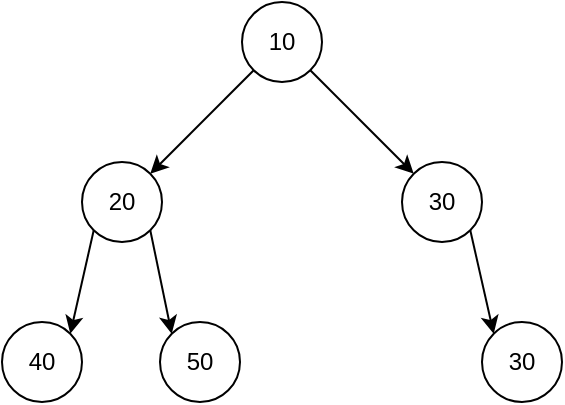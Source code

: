 <mxfile>
    <diagram id="2MpPOul-Uwpdom80StmX" name="Page-1">
        <mxGraphModel dx="373" dy="345" grid="1" gridSize="10" guides="1" tooltips="1" connect="1" arrows="1" fold="1" page="1" pageScale="1" pageWidth="850" pageHeight="1100" math="0" shadow="0">
            <root>
                <mxCell id="0"/>
                <mxCell id="1" parent="0"/>
                <mxCell id="6" style="edgeStyle=none;html=1;exitX=0;exitY=1;exitDx=0;exitDy=0;" edge="1" parent="1" source="2" target="3">
                    <mxGeometry relative="1" as="geometry"/>
                </mxCell>
                <mxCell id="7" style="edgeStyle=none;html=1;exitX=1;exitY=1;exitDx=0;exitDy=0;entryX=0;entryY=0;entryDx=0;entryDy=0;" edge="1" parent="1" source="2" target="5">
                    <mxGeometry relative="1" as="geometry"/>
                </mxCell>
                <mxCell id="2" value="10" style="ellipse;whiteSpace=wrap;html=1;aspect=fixed;" vertex="1" parent="1">
                    <mxGeometry x="361" y="40" width="40" height="40" as="geometry"/>
                </mxCell>
                <mxCell id="3" value="20" style="ellipse;whiteSpace=wrap;html=1;aspect=fixed;" vertex="1" parent="1">
                    <mxGeometry x="281" y="120" width="40" height="40" as="geometry"/>
                </mxCell>
                <mxCell id="14" style="edgeStyle=none;html=1;exitX=1;exitY=1;exitDx=0;exitDy=0;entryX=0;entryY=0;entryDx=0;entryDy=0;" edge="1" parent="1" source="5" target="13">
                    <mxGeometry relative="1" as="geometry"/>
                </mxCell>
                <mxCell id="5" value="30" style="ellipse;whiteSpace=wrap;html=1;aspect=fixed;" vertex="1" parent="1">
                    <mxGeometry x="441" y="120" width="40" height="40" as="geometry"/>
                </mxCell>
                <mxCell id="11" style="edgeStyle=none;html=1;exitX=0;exitY=1;exitDx=0;exitDy=0;entryX=1;entryY=0;entryDx=0;entryDy=0;" edge="1" parent="1" source="3" target="9">
                    <mxGeometry relative="1" as="geometry"/>
                </mxCell>
                <mxCell id="9" value="40" style="ellipse;whiteSpace=wrap;html=1;aspect=fixed;" vertex="1" parent="1">
                    <mxGeometry x="241" y="200" width="40" height="40" as="geometry"/>
                </mxCell>
                <mxCell id="12" style="edgeStyle=none;html=1;exitX=1;exitY=1;exitDx=0;exitDy=0;entryX=0;entryY=0;entryDx=0;entryDy=0;" edge="1" parent="1" source="3" target="10">
                    <mxGeometry relative="1" as="geometry"/>
                </mxCell>
                <mxCell id="10" value="50" style="ellipse;whiteSpace=wrap;html=1;aspect=fixed;" vertex="1" parent="1">
                    <mxGeometry x="320" y="200" width="40" height="40" as="geometry"/>
                </mxCell>
                <mxCell id="13" value="30" style="ellipse;whiteSpace=wrap;html=1;aspect=fixed;" vertex="1" parent="1">
                    <mxGeometry x="481" y="200" width="40" height="40" as="geometry"/>
                </mxCell>
            </root>
        </mxGraphModel>
    </diagram>
</mxfile>